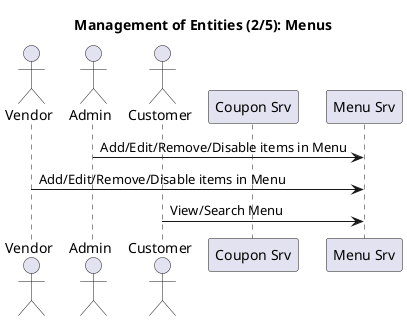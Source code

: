 @startuml
title: Management of Entities (2/5): Menus

actor "Vendor" as V
actor "Admin" as A
actor "Customer" as U

participant "Coupon Srv" as C
participant "Menu Srv" as M

A -> M: Add/Edit/Remove/Disable items in Menu
V -> M: Add/Edit/Remove/Disable items in Menu
U -> M : View/Search Menu
@enduml
